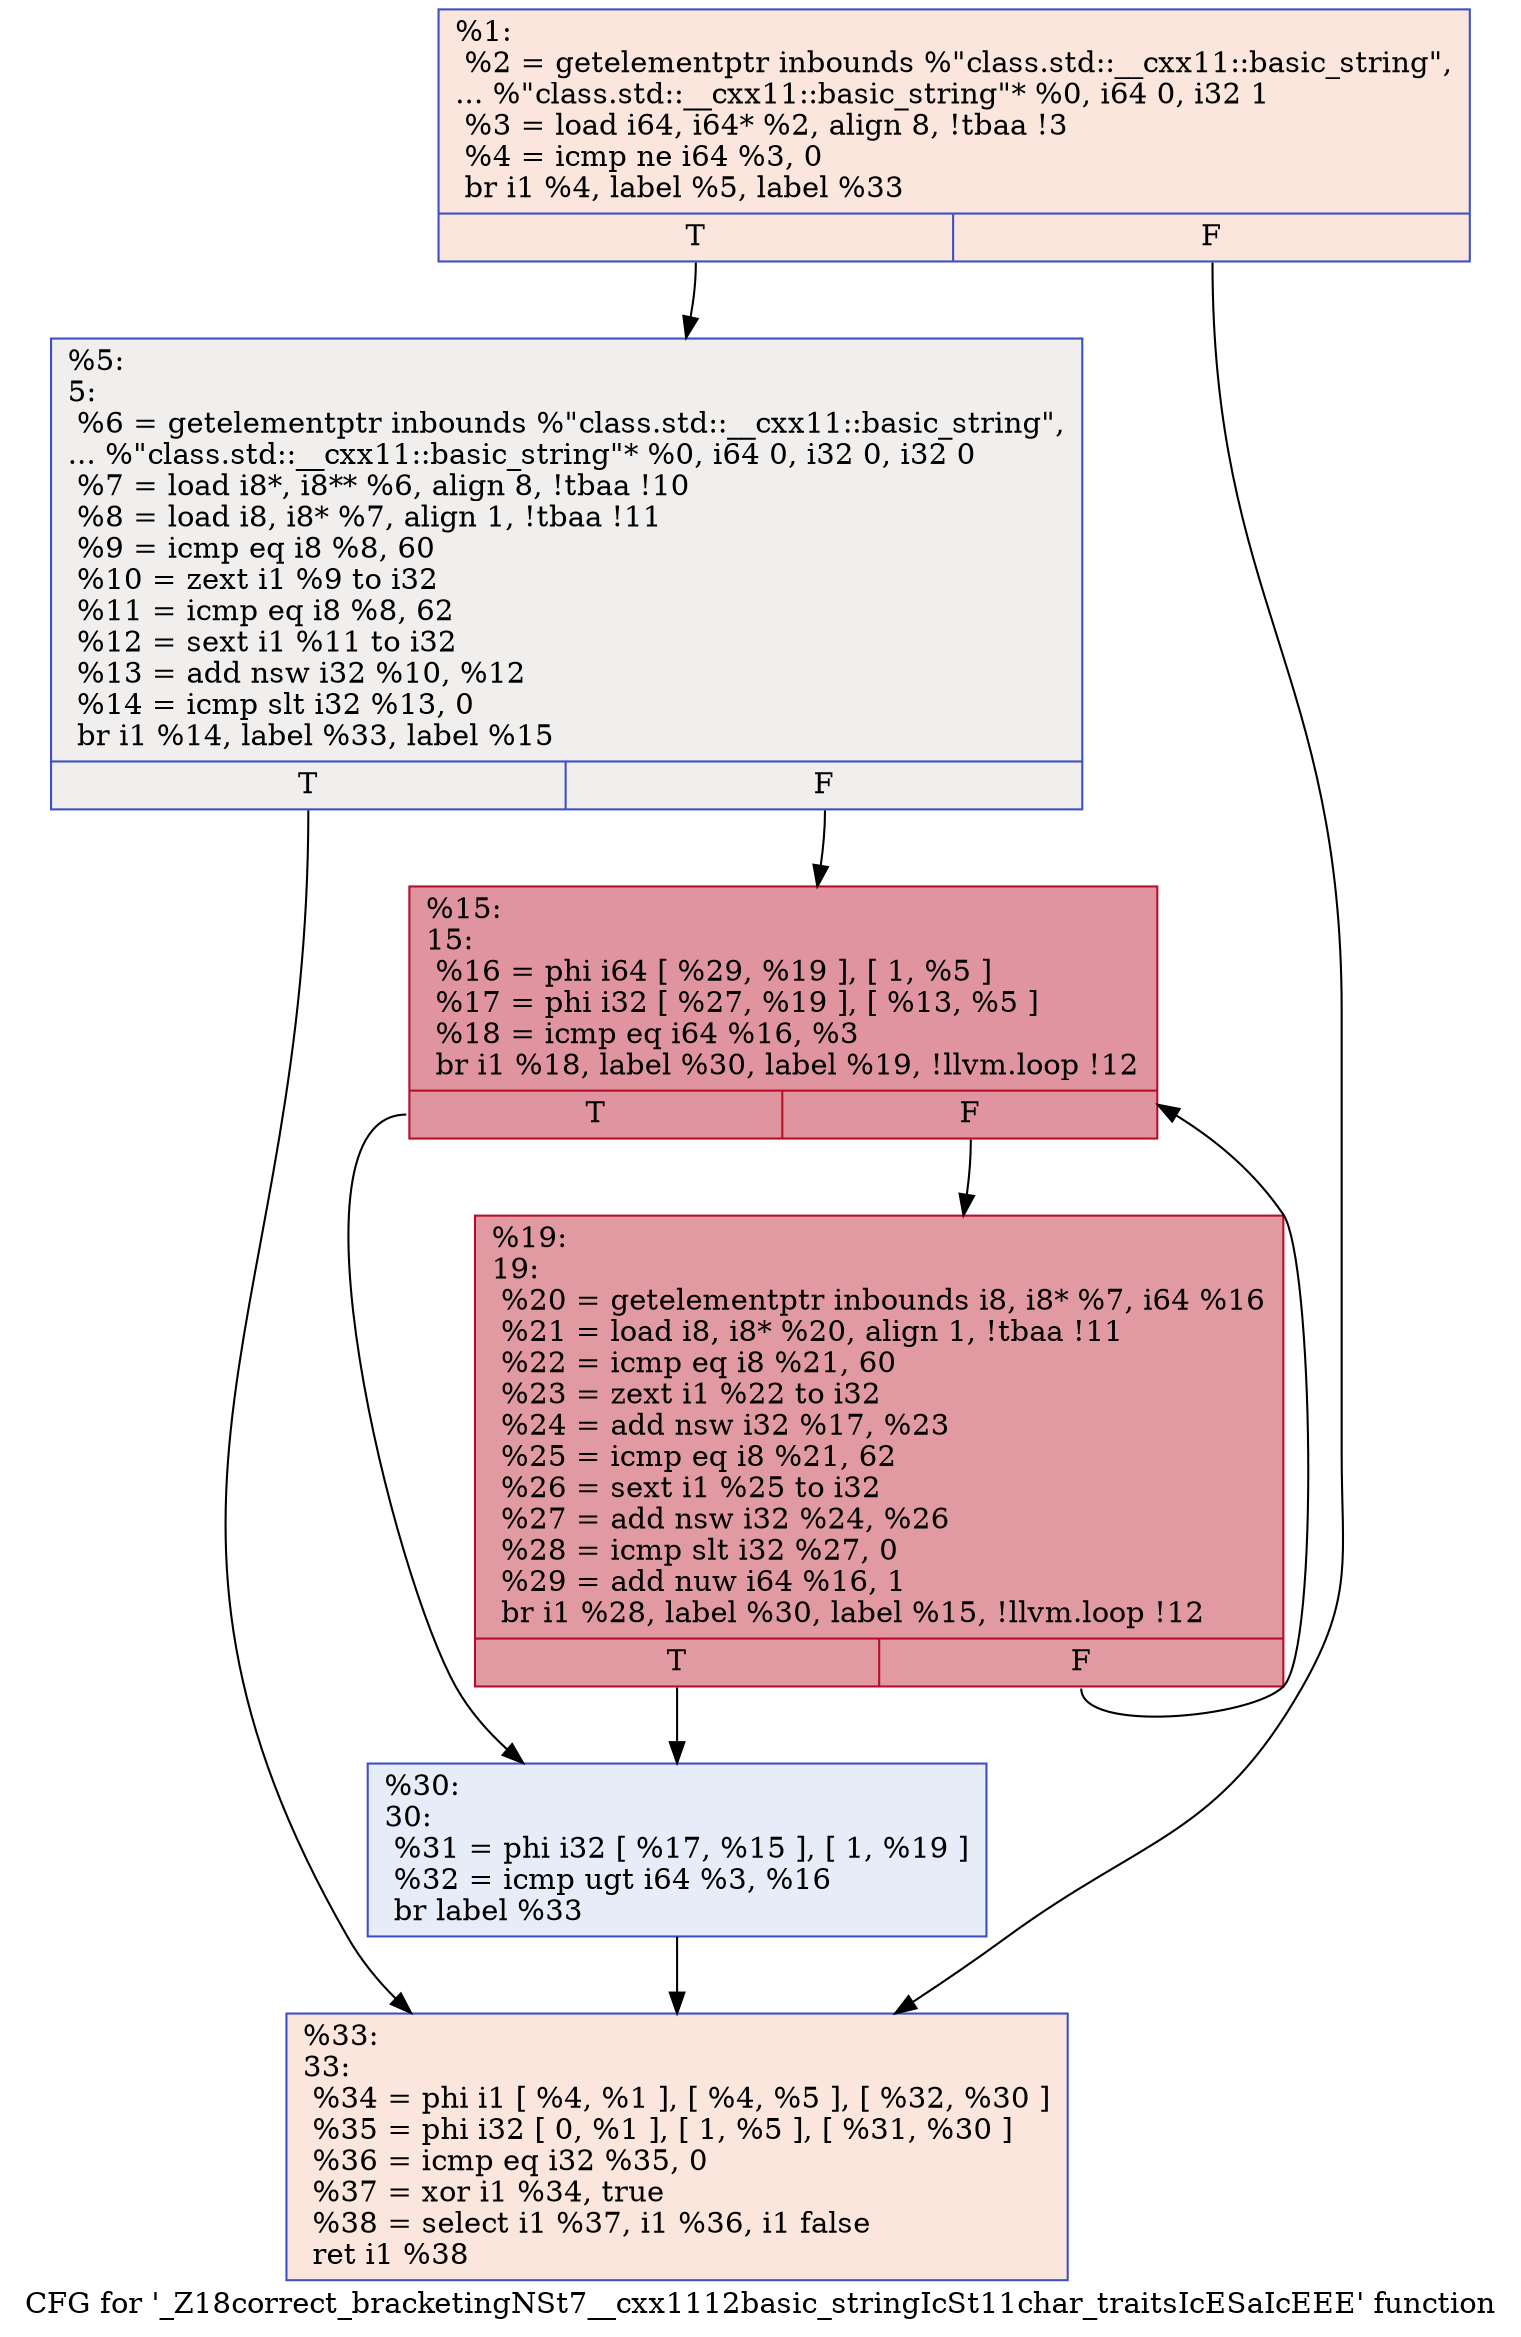 digraph "CFG for '_Z18correct_bracketingNSt7__cxx1112basic_stringIcSt11char_traitsIcESaIcEEE' function" {
	label="CFG for '_Z18correct_bracketingNSt7__cxx1112basic_stringIcSt11char_traitsIcESaIcEEE' function";

	Node0x5572f2cb9590 [shape=record,color="#3d50c3ff", style=filled, fillcolor="#f3c7b170",label="{%1:\l  %2 = getelementptr inbounds %\"class.std::__cxx11::basic_string\",\l... %\"class.std::__cxx11::basic_string\"* %0, i64 0, i32 1\l  %3 = load i64, i64* %2, align 8, !tbaa !3\l  %4 = icmp ne i64 %3, 0\l  br i1 %4, label %5, label %33\l|{<s0>T|<s1>F}}"];
	Node0x5572f2cb9590:s0 -> Node0x5572f2cba9a0;
	Node0x5572f2cb9590:s1 -> Node0x5572f2cbaa30;
	Node0x5572f2cba9a0 [shape=record,color="#3d50c3ff", style=filled, fillcolor="#e0dbd870",label="{%5:\l5:                                                \l  %6 = getelementptr inbounds %\"class.std::__cxx11::basic_string\",\l... %\"class.std::__cxx11::basic_string\"* %0, i64 0, i32 0, i32 0\l  %7 = load i8*, i8** %6, align 8, !tbaa !10\l  %8 = load i8, i8* %7, align 1, !tbaa !11\l  %9 = icmp eq i8 %8, 60\l  %10 = zext i1 %9 to i32\l  %11 = icmp eq i8 %8, 62\l  %12 = sext i1 %11 to i32\l  %13 = add nsw i32 %10, %12\l  %14 = icmp slt i32 %13, 0\l  br i1 %14, label %33, label %15\l|{<s0>T|<s1>F}}"];
	Node0x5572f2cba9a0:s0 -> Node0x5572f2cbaa30;
	Node0x5572f2cba9a0:s1 -> Node0x5572f2cba950;
	Node0x5572f2cba950 [shape=record,color="#b70d28ff", style=filled, fillcolor="#b70d2870",label="{%15:\l15:                                               \l  %16 = phi i64 [ %29, %19 ], [ 1, %5 ]\l  %17 = phi i32 [ %27, %19 ], [ %13, %5 ]\l  %18 = icmp eq i64 %16, %3\l  br i1 %18, label %30, label %19, !llvm.loop !12\l|{<s0>T|<s1>F}}"];
	Node0x5572f2cba950:s0 -> Node0x5572f2cbb590;
	Node0x5572f2cba950:s1 -> Node0x5572f2cbb360;
	Node0x5572f2cbb360 [shape=record,color="#b70d28ff", style=filled, fillcolor="#bb1b2c70",label="{%19:\l19:                                               \l  %20 = getelementptr inbounds i8, i8* %7, i64 %16\l  %21 = load i8, i8* %20, align 1, !tbaa !11\l  %22 = icmp eq i8 %21, 60\l  %23 = zext i1 %22 to i32\l  %24 = add nsw i32 %17, %23\l  %25 = icmp eq i8 %21, 62\l  %26 = sext i1 %25 to i32\l  %27 = add nsw i32 %24, %26\l  %28 = icmp slt i32 %27, 0\l  %29 = add nuw i64 %16, 1\l  br i1 %28, label %30, label %15, !llvm.loop !12\l|{<s0>T|<s1>F}}"];
	Node0x5572f2cbb360:s0 -> Node0x5572f2cbb590;
	Node0x5572f2cbb360:s1 -> Node0x5572f2cba950;
	Node0x5572f2cbb590 [shape=record,color="#3d50c3ff", style=filled, fillcolor="#c7d7f070",label="{%30:\l30:                                               \l  %31 = phi i32 [ %17, %15 ], [ 1, %19 ]\l  %32 = icmp ugt i64 %3, %16\l  br label %33\l}"];
	Node0x5572f2cbb590 -> Node0x5572f2cbaa30;
	Node0x5572f2cbaa30 [shape=record,color="#3d50c3ff", style=filled, fillcolor="#f3c7b170",label="{%33:\l33:                                               \l  %34 = phi i1 [ %4, %1 ], [ %4, %5 ], [ %32, %30 ]\l  %35 = phi i32 [ 0, %1 ], [ 1, %5 ], [ %31, %30 ]\l  %36 = icmp eq i32 %35, 0\l  %37 = xor i1 %34, true\l  %38 = select i1 %37, i1 %36, i1 false\l  ret i1 %38\l}"];
}
